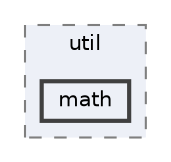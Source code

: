 digraph "math"
{
 // LATEX_PDF_SIZE
  bgcolor="transparent";
  edge [fontname=Helvetica,fontsize=10,labelfontname=Helvetica,labelfontsize=10];
  node [fontname=Helvetica,fontsize=10,shape=box,height=0.2,width=0.4];
  compound=true
  subgraph clusterdir_12dcd59c802ef7fc158ecdfc2ed25eac {
    graph [ bgcolor="#edf0f7", pencolor="grey50", label="util", fontname=Helvetica,fontsize=10 style="filled,dashed", URL="dir_12dcd59c802ef7fc158ecdfc2ed25eac.html",tooltip=""]
  dir_9aca95a90fc595c75a0e820e89864d13 [label="math", fillcolor="#edf0f7", color="grey25", style="filled,bold", URL="dir_9aca95a90fc595c75a0e820e89864d13.html",tooltip=""];
  }
}
